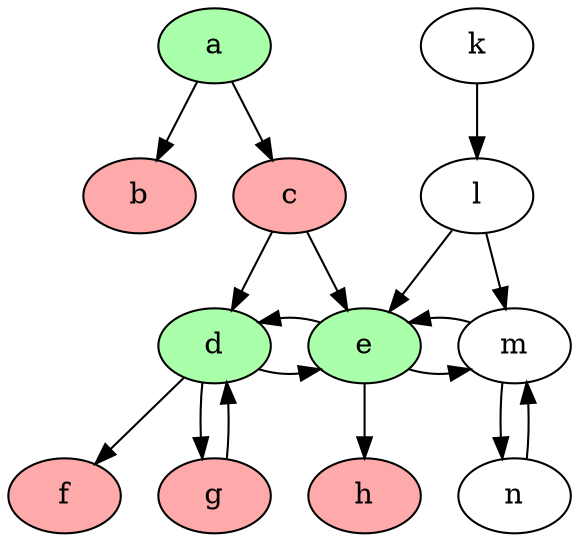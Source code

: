 strict digraph "" {
	a	[fillcolor="#AAFFAA",
		style=filled];
	b	[fillcolor="#FFAAAA",
		style=filled];
	a -> b;
	c	[fillcolor="#FFAAAA",
		style=filled];
	a -> c;
	d	[fillcolor="#AAFFAA",
		style=filled];
	c -> d;
	e	[fillcolor="#AAFFAA",
		style=filled];
	c -> e;
	k -> l;
	l -> e;
	l -> m;
	d -> e;
	f	[fillcolor="#FFAAAA",
		style=filled];
	d -> f;
	g	[fillcolor="#FFAAAA",
		style=filled];
	d -> g;
	e -> d;
	e -> m;
	h	[fillcolor="#FFAAAA",
		style=filled];
	e -> h;
	m -> e;
	m -> n;
	g -> d;
	n -> m;
{rank=same; "d" "e" "m"}
}
